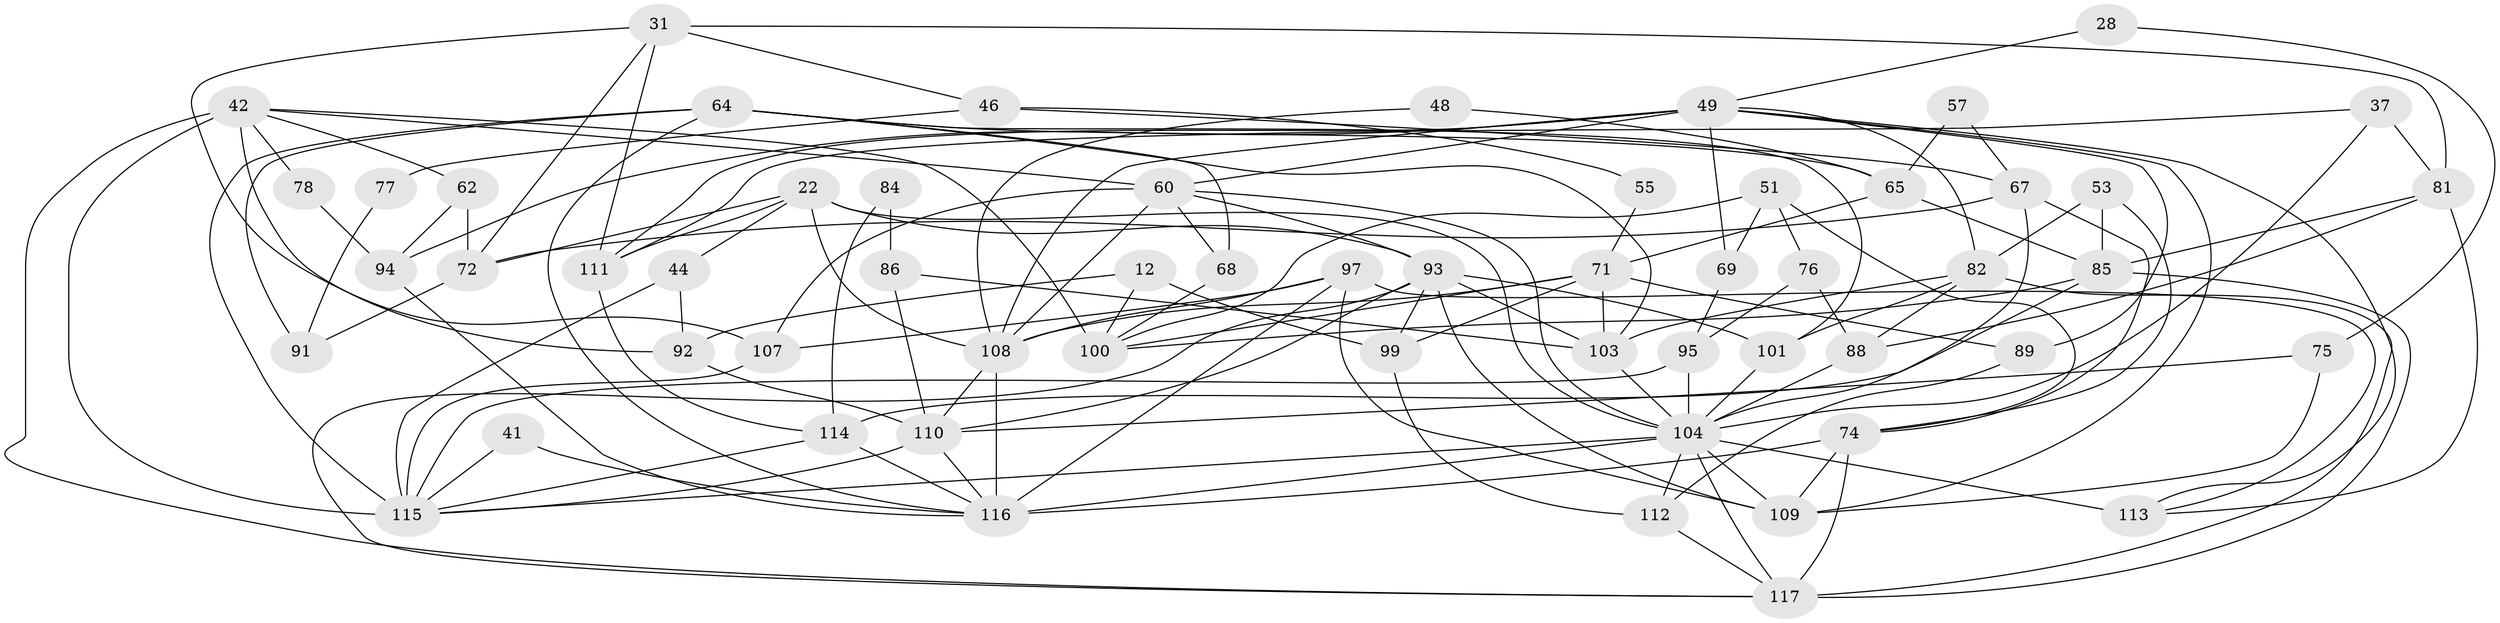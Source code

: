 // original degree distribution, {3: 0.3076923076923077, 6: 0.1111111111111111, 5: 0.18803418803418803, 4: 0.24786324786324787, 2: 0.1111111111111111, 8: 0.017094017094017096, 7: 0.017094017094017096}
// Generated by graph-tools (version 1.1) at 2025/54/03/04/25 21:54:24]
// undirected, 58 vertices, 139 edges
graph export_dot {
graph [start="1"]
  node [color=gray90,style=filled];
  12;
  22 [super="+20"];
  28;
  31 [super="+24"];
  37;
  41;
  42 [super="+4+1+2"];
  44;
  46;
  48;
  49 [super="+18+29+33"];
  51;
  53;
  55;
  57;
  60 [super="+38"];
  62;
  64 [super="+26"];
  65;
  67 [super="+45"];
  68;
  69 [super="+3"];
  71 [super="+27+66"];
  72;
  74 [super="+40"];
  75;
  76 [super="+39"];
  77;
  78;
  81;
  82 [super="+70"];
  84;
  85 [super="+16"];
  86;
  88;
  89 [super="+14"];
  91;
  92 [super="+52"];
  93 [super="+25"];
  94;
  95 [super="+34"];
  97 [super="+54"];
  99;
  100 [super="+19"];
  101 [super="+59"];
  103 [super="+61"];
  104 [super="+83"];
  107 [super="+79"];
  108 [super="+56+96+98"];
  109 [super="+36"];
  110 [super="+15+35+87"];
  111;
  112 [super="+106"];
  113 [super="+102"];
  114 [super="+73"];
  115 [super="+58+105+90"];
  116 [super="+80"];
  117 [super="+43+50"];
  12 -- 99;
  12 -- 92;
  12 -- 100;
  22 -- 111;
  22 -- 108;
  22 -- 72;
  22 -- 104;
  22 -- 93;
  22 -- 44;
  28 -- 75;
  28 -- 49;
  31 -- 81;
  31 -- 111;
  31 -- 46;
  31 -- 72;
  31 -- 107;
  37 -- 81;
  37 -- 111;
  37 -- 104;
  41 -- 116;
  41 -- 115;
  42 -- 60;
  42 -- 78;
  42 -- 100 [weight=2];
  42 -- 115 [weight=2];
  42 -- 117;
  42 -- 92 [weight=2];
  42 -- 62;
  44 -- 92 [weight=2];
  44 -- 115;
  46 -- 67;
  46 -- 55;
  46 -- 77;
  48 -- 65;
  48 -- 108;
  49 -- 82;
  49 -- 69 [weight=3];
  49 -- 89 [weight=2];
  49 -- 109;
  49 -- 111;
  49 -- 113;
  49 -- 94;
  49 -- 60;
  49 -- 108 [weight=2];
  51 -- 76;
  51 -- 100;
  51 -- 69;
  51 -- 74;
  53 -- 85;
  53 -- 82;
  53 -- 74;
  55 -- 71;
  57 -- 65;
  57 -- 67;
  60 -- 104 [weight=2];
  60 -- 68;
  60 -- 107 [weight=2];
  60 -- 108;
  60 -- 93;
  62 -- 94;
  62 -- 72;
  64 -- 65;
  64 -- 68;
  64 -- 115 [weight=3];
  64 -- 116;
  64 -- 103;
  64 -- 91;
  64 -- 101;
  65 -- 85;
  65 -- 71;
  67 -- 104;
  67 -- 72;
  67 -- 74;
  68 -- 100;
  69 -- 95 [weight=2];
  71 -- 89;
  71 -- 99;
  71 -- 108 [weight=2];
  71 -- 100;
  71 -- 103;
  72 -- 91;
  74 -- 116;
  74 -- 109 [weight=2];
  74 -- 117 [weight=2];
  75 -- 110 [weight=2];
  75 -- 109;
  76 -- 88 [weight=2];
  76 -- 95;
  77 -- 91;
  78 -- 94;
  81 -- 113;
  81 -- 88;
  81 -- 85;
  82 -- 103 [weight=2];
  82 -- 88;
  82 -- 117;
  82 -- 101;
  84 -- 114;
  84 -- 86;
  85 -- 100;
  85 -- 114;
  85 -- 117;
  86 -- 103;
  86 -- 110;
  88 -- 104;
  89 -- 112;
  92 -- 110 [weight=2];
  93 -- 101;
  93 -- 109;
  93 -- 99;
  93 -- 110;
  93 -- 103;
  93 -- 117;
  94 -- 116;
  95 -- 104 [weight=3];
  95 -- 115;
  97 -- 107 [weight=2];
  97 -- 116;
  97 -- 109;
  97 -- 113;
  97 -- 108;
  99 -- 112 [weight=2];
  101 -- 104;
  103 -- 104 [weight=2];
  104 -- 113 [weight=3];
  104 -- 112;
  104 -- 116 [weight=4];
  104 -- 109;
  104 -- 115;
  104 -- 117;
  107 -- 115 [weight=2];
  108 -- 116;
  108 -- 110 [weight=2];
  110 -- 116;
  110 -- 115 [weight=3];
  111 -- 114;
  112 -- 117;
  114 -- 115;
  114 -- 116 [weight=2];
}
